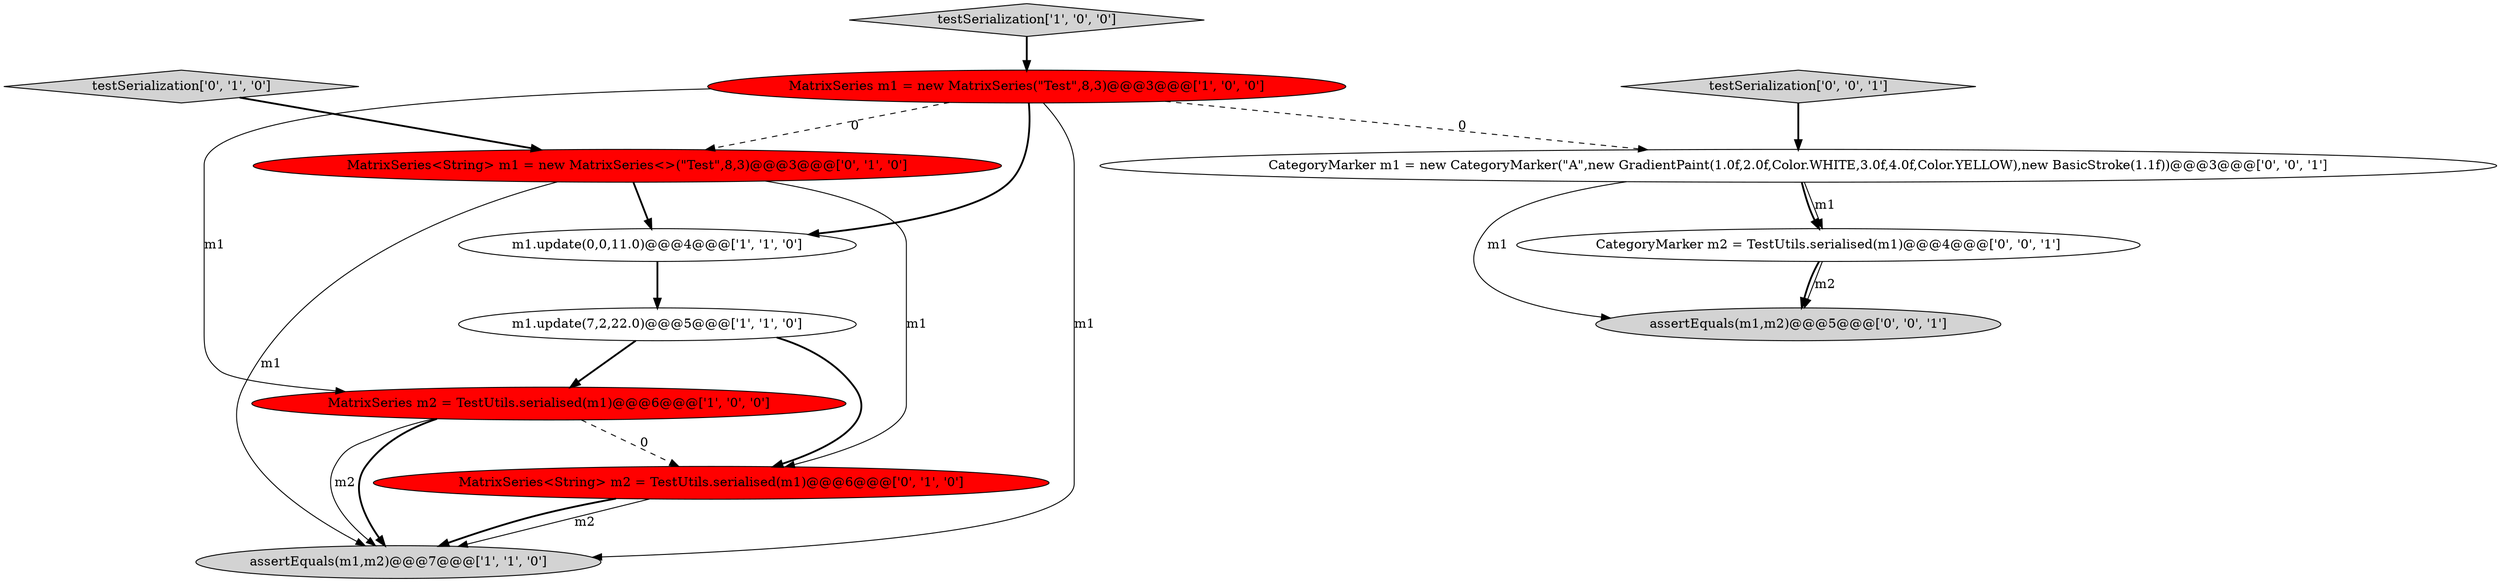 digraph {
6 [style = filled, label = "MatrixSeries<String> m2 = TestUtils.serialised(m1)@@@6@@@['0', '1', '0']", fillcolor = red, shape = ellipse image = "AAA1AAABBB2BBB"];
3 [style = filled, label = "m1.update(7,2,22.0)@@@5@@@['1', '1', '0']", fillcolor = white, shape = ellipse image = "AAA0AAABBB1BBB"];
2 [style = filled, label = "m1.update(0,0,11.0)@@@4@@@['1', '1', '0']", fillcolor = white, shape = ellipse image = "AAA0AAABBB1BBB"];
9 [style = filled, label = "testSerialization['0', '0', '1']", fillcolor = lightgray, shape = diamond image = "AAA0AAABBB3BBB"];
7 [style = filled, label = "testSerialization['0', '1', '0']", fillcolor = lightgray, shape = diamond image = "AAA0AAABBB2BBB"];
0 [style = filled, label = "assertEquals(m1,m2)@@@7@@@['1', '1', '0']", fillcolor = lightgray, shape = ellipse image = "AAA0AAABBB1BBB"];
11 [style = filled, label = "assertEquals(m1,m2)@@@5@@@['0', '0', '1']", fillcolor = lightgray, shape = ellipse image = "AAA0AAABBB3BBB"];
5 [style = filled, label = "MatrixSeries m1 = new MatrixSeries(\"Test\",8,3)@@@3@@@['1', '0', '0']", fillcolor = red, shape = ellipse image = "AAA1AAABBB1BBB"];
1 [style = filled, label = "MatrixSeries m2 = TestUtils.serialised(m1)@@@6@@@['1', '0', '0']", fillcolor = red, shape = ellipse image = "AAA1AAABBB1BBB"];
4 [style = filled, label = "testSerialization['1', '0', '0']", fillcolor = lightgray, shape = diamond image = "AAA0AAABBB1BBB"];
8 [style = filled, label = "MatrixSeries<String> m1 = new MatrixSeries<>(\"Test\",8,3)@@@3@@@['0', '1', '0']", fillcolor = red, shape = ellipse image = "AAA1AAABBB2BBB"];
10 [style = filled, label = "CategoryMarker m1 = new CategoryMarker(\"A\",new GradientPaint(1.0f,2.0f,Color.WHITE,3.0f,4.0f,Color.YELLOW),new BasicStroke(1.1f))@@@3@@@['0', '0', '1']", fillcolor = white, shape = ellipse image = "AAA0AAABBB3BBB"];
12 [style = filled, label = "CategoryMarker m2 = TestUtils.serialised(m1)@@@4@@@['0', '0', '1']", fillcolor = white, shape = ellipse image = "AAA0AAABBB3BBB"];
3->1 [style = bold, label=""];
5->1 [style = solid, label="m1"];
2->3 [style = bold, label=""];
10->11 [style = solid, label="m1"];
12->11 [style = bold, label=""];
3->6 [style = bold, label=""];
6->0 [style = bold, label=""];
1->0 [style = bold, label=""];
9->10 [style = bold, label=""];
7->8 [style = bold, label=""];
8->6 [style = solid, label="m1"];
8->0 [style = solid, label="m1"];
1->0 [style = solid, label="m2"];
5->2 [style = bold, label=""];
5->0 [style = solid, label="m1"];
6->0 [style = solid, label="m2"];
8->2 [style = bold, label=""];
5->10 [style = dashed, label="0"];
10->12 [style = bold, label=""];
1->6 [style = dashed, label="0"];
5->8 [style = dashed, label="0"];
4->5 [style = bold, label=""];
10->12 [style = solid, label="m1"];
12->11 [style = solid, label="m2"];
}
